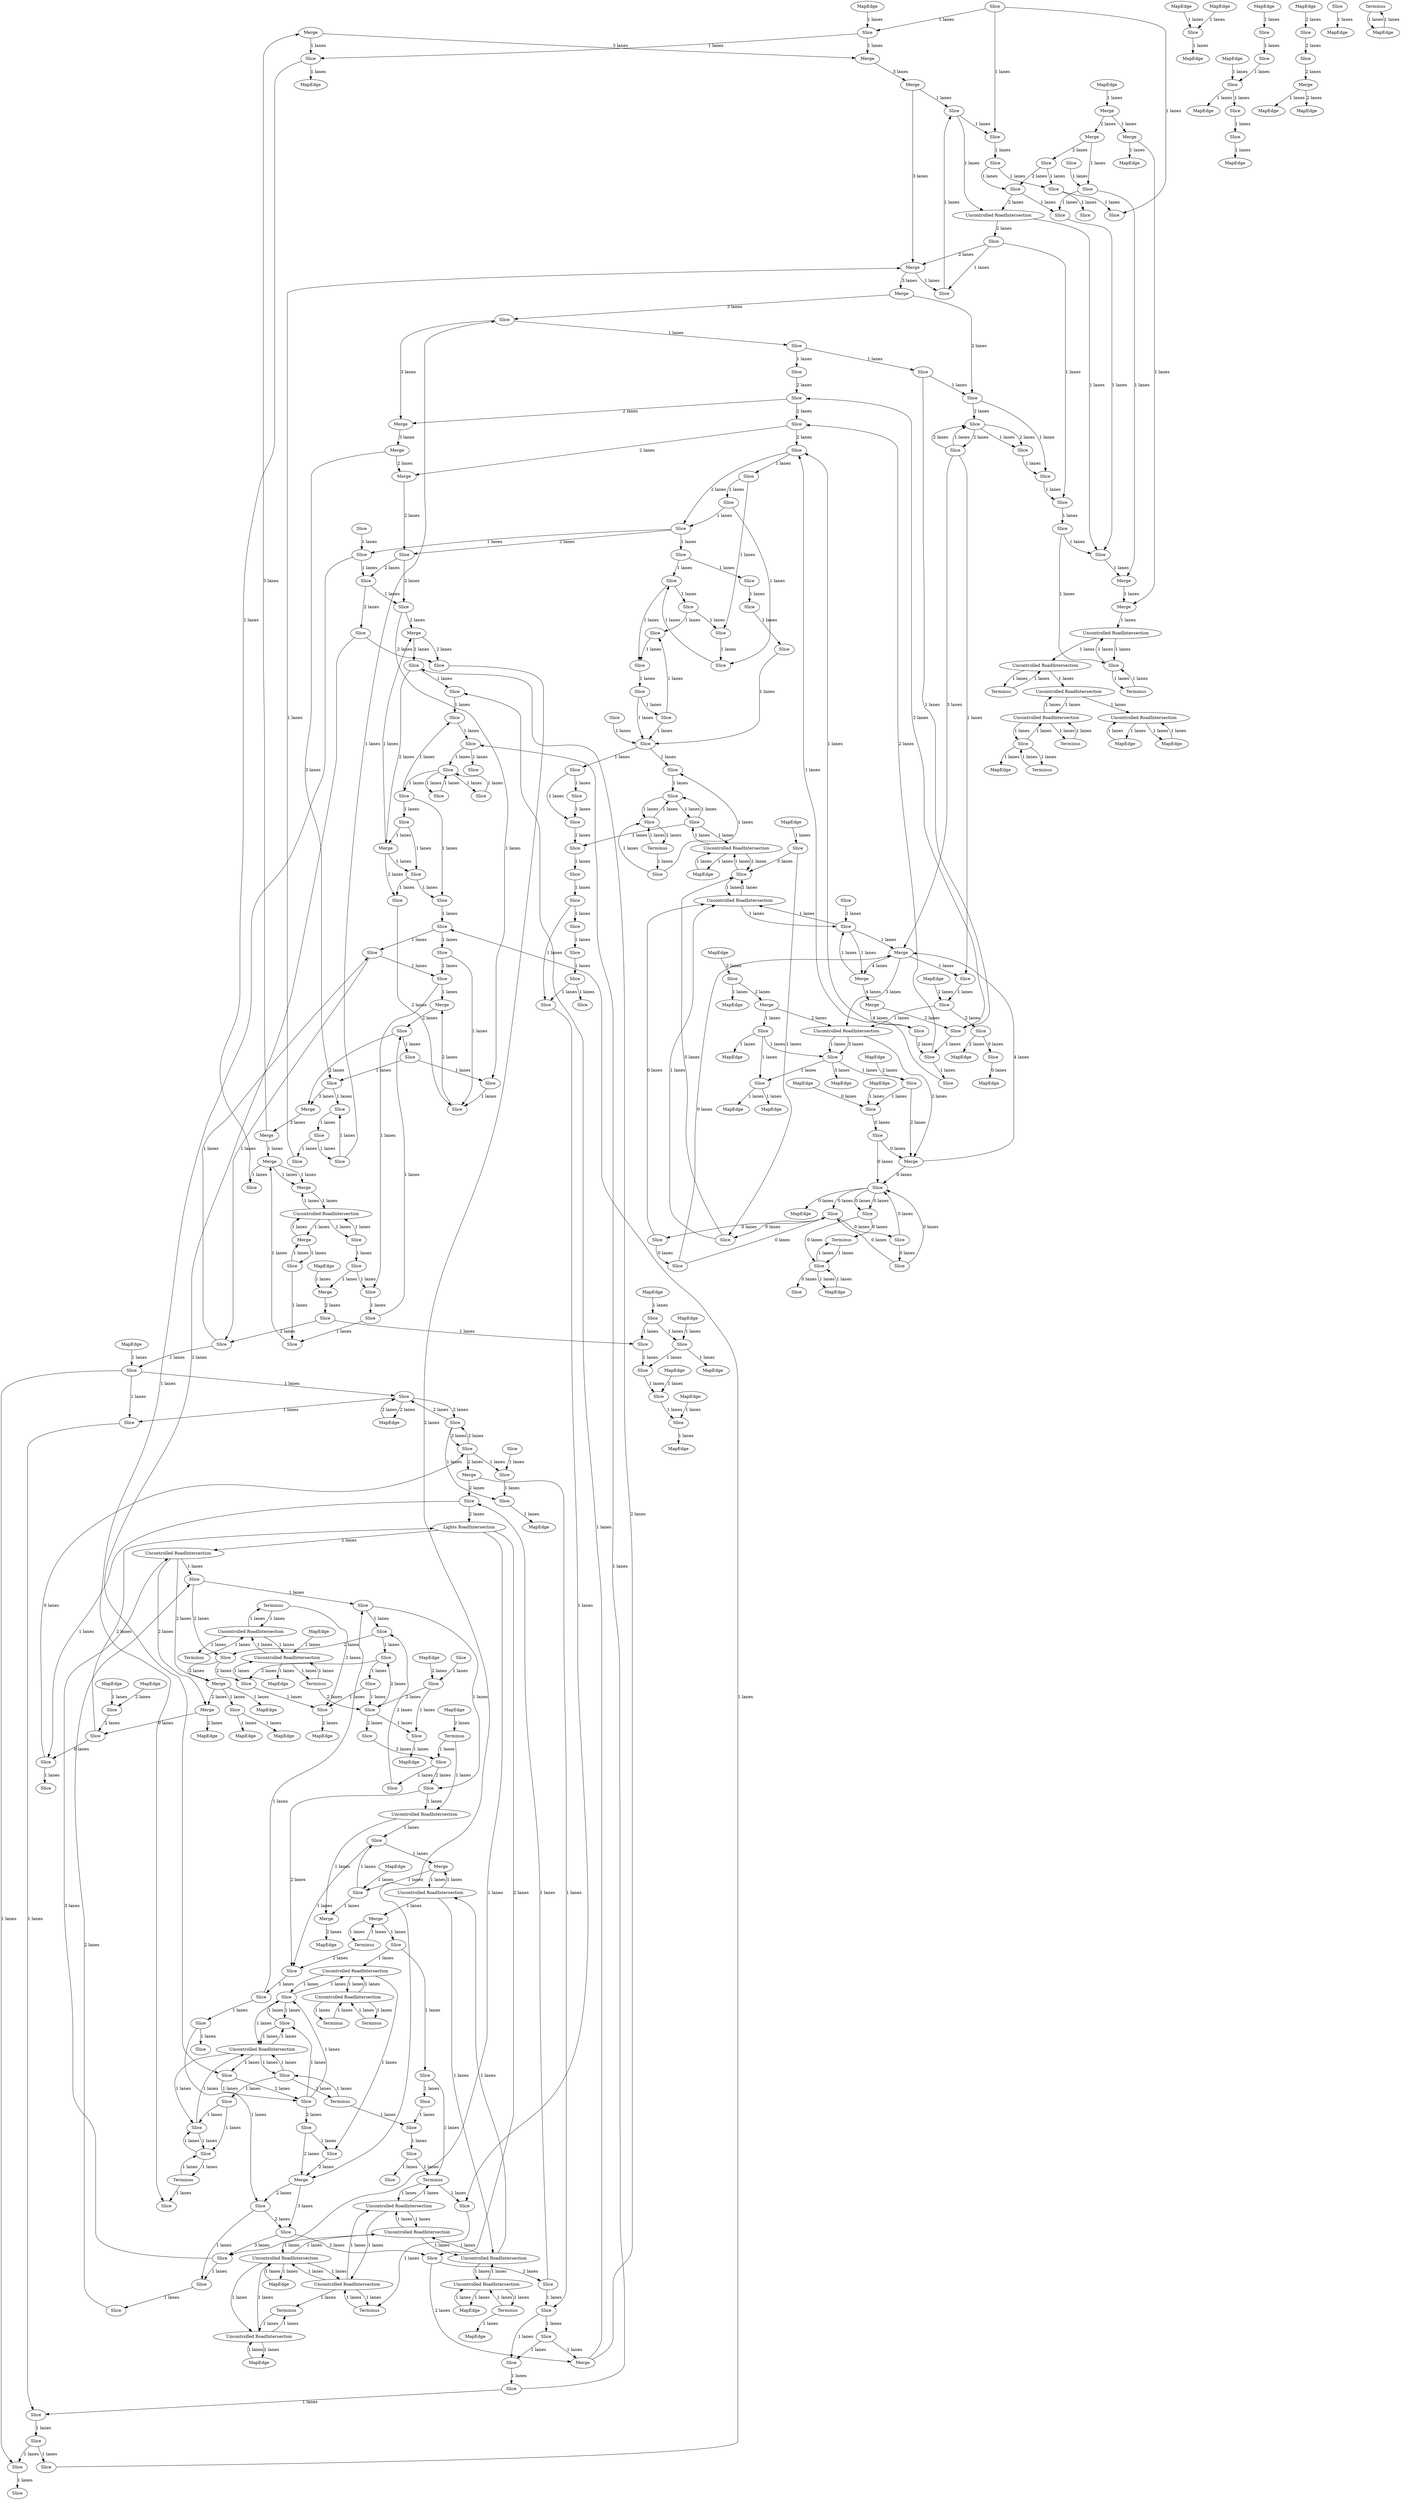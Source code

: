 digraph {
    0 [ label = "Merge" ]
    1 [ label = "MapEdge" ]
    2 [ label = "Merge" ]
    3 [ label = "Lights RoadIntersection" ]
    4 [ label = "Merge" ]
    5 [ label = "Merge" ]
    6 [ label = "Merge" ]
    7 [ label = "Slice" ]
    8 [ label = "MapEdge" ]
    9 [ label = "Uncontrolled RoadIntersection" ]
    10 [ label = "Slice" ]
    11 [ label = "Terminus" ]
    12 [ label = "Uncontrolled RoadIntersection" ]
    13 [ label = "Merge" ]
    14 [ label = "MapEdge" ]
    15 [ label = "MapEdge" ]
    16 [ label = "MapEdge" ]
    17 [ label = "Terminus" ]
    18 [ label = "MapEdge" ]
    19 [ label = "Slice" ]
    20 [ label = "Slice" ]
    21 [ label = "MapEdge" ]
    22 [ label = "Merge" ]
    23 [ label = "Uncontrolled RoadIntersection" ]
    24 [ label = "MapEdge" ]
    25 [ label = "Merge" ]
    26 [ label = "Slice" ]
    27 [ label = "MapEdge" ]
    28 [ label = "Slice" ]
    29 [ label = "Merge" ]
    30 [ label = "Terminus" ]
    31 [ label = "Merge" ]
    32 [ label = "Slice" ]
    33 [ label = "Uncontrolled RoadIntersection" ]
    34 [ label = "Terminus" ]
    35 [ label = "Merge" ]
    36 [ label = "Merge" ]
    37 [ label = "Uncontrolled RoadIntersection" ]
    38 [ label = "Terminus" ]
    39 [ label = "Uncontrolled RoadIntersection" ]
    40 [ label = "Terminus" ]
    41 [ label = "Merge" ]
    42 [ label = "Slice" ]
    43 [ label = "Slice" ]
    44 [ label = "Merge" ]
    45 [ label = "Terminus" ]
    46 [ label = "MapEdge" ]
    47 [ label = "Uncontrolled RoadIntersection" ]
    48 [ label = "Merge" ]
    49 [ label = "Slice" ]
    50 [ label = "Slice" ]
    51 [ label = "Merge" ]
    52 [ label = "Slice" ]
    53 [ label = "Slice" ]
    54 [ label = "Merge" ]
    55 [ label = "Slice" ]
    56 [ label = "Merge" ]
    57 [ label = "Merge" ]
    58 [ label = "Slice" ]
    59 [ label = "Slice" ]
    60 [ label = "MapEdge" ]
    61 [ label = "MapEdge" ]
    62 [ label = "MapEdge" ]
    63 [ label = "Slice" ]
    64 [ label = "Slice" ]
    65 [ label = "Slice" ]
    66 [ label = "Slice" ]
    67 [ label = "Merge" ]
    68 [ label = "Merge" ]
    69 [ label = "MapEdge" ]
    70 [ label = "Slice" ]
    71 [ label = "Slice" ]
    72 [ label = "Slice" ]
    73 [ label = "Slice" ]
    74 [ label = "Slice" ]
    75 [ label = "Uncontrolled RoadIntersection" ]
    76 [ label = "Uncontrolled RoadIntersection" ]
    77 [ label = "Uncontrolled RoadIntersection" ]
    78 [ label = "Slice" ]
    79 [ label = "MapEdge" ]
    80 [ label = "Slice" ]
    81 [ label = "Merge" ]
    82 [ label = "MapEdge" ]
    83 [ label = "Terminus" ]
    84 [ label = "MapEdge" ]
    85 [ label = "Uncontrolled RoadIntersection" ]
    86 [ label = "Terminus" ]
    87 [ label = "Uncontrolled RoadIntersection" ]
    88 [ label = "MapEdge" ]
    89 [ label = "Merge" ]
    90 [ label = "MapEdge" ]
    91 [ label = "MapEdge" ]
    92 [ label = "Slice" ]
    93 [ label = "Slice" ]
    94 [ label = "Slice" ]
    95 [ label = "Uncontrolled RoadIntersection" ]
    96 [ label = "Slice" ]
    97 [ label = "MapEdge" ]
    98 [ label = "Slice" ]
    99 [ label = "Slice" ]
    100 [ label = "MapEdge" ]
    101 [ label = "Slice" ]
    102 [ label = "Slice" ]
    103 [ label = "Slice" ]
    104 [ label = "Slice" ]
    105 [ label = "Slice" ]
    106 [ label = "Slice" ]
    107 [ label = "Merge" ]
    108 [ label = "Merge" ]
    109 [ label = "Slice" ]
    110 [ label = "Slice" ]
    111 [ label = "Slice" ]
    112 [ label = "Slice" ]
    113 [ label = "Slice" ]
    114 [ label = "Slice" ]
    115 [ label = "Slice" ]
    116 [ label = "Slice" ]
    117 [ label = "Slice" ]
    118 [ label = "Slice" ]
    119 [ label = "Slice" ]
    120 [ label = "MapEdge" ]
    121 [ label = "MapEdge" ]
    122 [ label = "Slice" ]
    123 [ label = "MapEdge" ]
    124 [ label = "Slice" ]
    125 [ label = "Slice" ]
    126 [ label = "Merge" ]
    127 [ label = "Merge" ]
    128 [ label = "Terminus" ]
    129 [ label = "Slice" ]
    130 [ label = "Slice" ]
    131 [ label = "MapEdge" ]
    132 [ label = "MapEdge" ]
    133 [ label = "Slice" ]
    134 [ label = "Slice" ]
    135 [ label = "Slice" ]
    136 [ label = "MapEdge" ]
    137 [ label = "MapEdge" ]
    138 [ label = "Slice" ]
    139 [ label = "Slice" ]
    140 [ label = "Slice" ]
    141 [ label = "Slice" ]
    142 [ label = "Uncontrolled RoadIntersection" ]
    143 [ label = "MapEdge" ]
    144 [ label = "Terminus" ]
    145 [ label = "MapEdge" ]
    146 [ label = "Slice" ]
    147 [ label = "Slice" ]
    148 [ label = "Slice" ]
    149 [ label = "MapEdge" ]
    150 [ label = "MapEdge" ]
    151 [ label = "Slice" ]
    152 [ label = "Slice" ]
    153 [ label = "Slice" ]
    154 [ label = "MapEdge" ]
    155 [ label = "Slice" ]
    156 [ label = "Terminus" ]
    157 [ label = "MapEdge" ]
    158 [ label = "Uncontrolled RoadIntersection" ]
    159 [ label = "Uncontrolled RoadIntersection" ]
    160 [ label = "Slice" ]
    161 [ label = "Slice" ]
    162 [ label = "Slice" ]
    163 [ label = "Slice" ]
    164 [ label = "Slice" ]
    165 [ label = "Slice" ]
    166 [ label = "Slice" ]
    167 [ label = "Slice" ]
    168 [ label = "Slice" ]
    169 [ label = "Slice" ]
    170 [ label = "Slice" ]
    171 [ label = "Slice" ]
    172 [ label = "Slice" ]
    173 [ label = "MapEdge" ]
    174 [ label = "Slice" ]
    175 [ label = "Merge" ]
    176 [ label = "Slice" ]
    177 [ label = "Slice" ]
    178 [ label = "Uncontrolled RoadIntersection" ]
    179 [ label = "Slice" ]
    180 [ label = "MapEdge" ]
    181 [ label = "MapEdge" ]
    182 [ label = "Slice" ]
    183 [ label = "Merge" ]
    184 [ label = "Merge" ]
    185 [ label = "Slice" ]
    186 [ label = "Slice" ]
    187 [ label = "Slice" ]
    188 [ label = "Slice" ]
    189 [ label = "Slice" ]
    190 [ label = "Slice" ]
    191 [ label = "Slice" ]
    192 [ label = "Slice" ]
    193 [ label = "Slice" ]
    194 [ label = "Merge" ]
    195 [ label = "Slice" ]
    196 [ label = "Uncontrolled RoadIntersection" ]
    197 [ label = "Slice" ]
    198 [ label = "Slice" ]
    199 [ label = "Slice" ]
    200 [ label = "Slice" ]
    201 [ label = "Slice" ]
    202 [ label = "Slice" ]
    203 [ label = "Slice" ]
    204 [ label = "Slice" ]
    205 [ label = "Slice" ]
    206 [ label = "Slice" ]
    207 [ label = "Slice" ]
    208 [ label = "Slice" ]
    209 [ label = "Slice" ]
    210 [ label = "MapEdge" ]
    211 [ label = "Slice" ]
    212 [ label = "MapEdge" ]
    213 [ label = "MapEdge" ]
    214 [ label = "Slice" ]
    215 [ label = "Slice" ]
    216 [ label = "Slice" ]
    217 [ label = "Slice" ]
    218 [ label = "Slice" ]
    219 [ label = "Slice" ]
    220 [ label = "Slice" ]
    221 [ label = "Slice" ]
    222 [ label = "Slice" ]
    223 [ label = "Slice" ]
    224 [ label = "Slice" ]
    225 [ label = "Slice" ]
    226 [ label = "Slice" ]
    227 [ label = "Terminus" ]
    228 [ label = "Slice" ]
    229 [ label = "Slice" ]
    230 [ label = "Slice" ]
    231 [ label = "Slice" ]
    232 [ label = "Merge" ]
    233 [ label = "Merge" ]
    234 [ label = "Slice" ]
    235 [ label = "Slice" ]
    236 [ label = "Terminus" ]
    237 [ label = "MapEdge" ]
    238 [ label = "Uncontrolled RoadIntersection" ]
    239 [ label = "Uncontrolled RoadIntersection" ]
    240 [ label = "MapEdge" ]
    241 [ label = "Slice" ]
    242 [ label = "Slice" ]
    243 [ label = "Slice" ]
    244 [ label = "Slice" ]
    245 [ label = "Slice" ]
    246 [ label = "Slice" ]
    247 [ label = "Terminus" ]
    248 [ label = "Slice" ]
    249 [ label = "Slice" ]
    250 [ label = "Uncontrolled RoadIntersection" ]
    251 [ label = "Slice" ]
    252 [ label = "Slice" ]
    253 [ label = "MapEdge" ]
    254 [ label = "MapEdge" ]
    255 [ label = "Slice" ]
    256 [ label = "Merge" ]
    257 [ label = "Slice" ]
    258 [ label = "Slice" ]
    259 [ label = "Slice" ]
    260 [ label = "MapEdge" ]
    261 [ label = "Slice" ]
    262 [ label = "MapEdge" ]
    263 [ label = "Slice" ]
    264 [ label = "Slice" ]
    265 [ label = "Slice" ]
    266 [ label = "Slice" ]
    267 [ label = "Slice" ]
    268 [ label = "Slice" ]
    269 [ label = "Slice" ]
    270 [ label = "Slice" ]
    271 [ label = "Slice" ]
    272 [ label = "Slice" ]
    273 [ label = "Slice" ]
    274 [ label = "Slice" ]
    275 [ label = "Slice" ]
    276 [ label = "Slice" ]
    277 [ label = "Slice" ]
    278 [ label = "Slice" ]
    279 [ label = "Slice" ]
    280 [ label = "Slice" ]
    281 [ label = "Slice" ]
    282 [ label = "Slice" ]
    283 [ label = "Slice" ]
    284 [ label = "Slice" ]
    285 [ label = "Slice" ]
    286 [ label = "Slice" ]
    287 [ label = "Slice" ]
    288 [ label = "Slice" ]
    289 [ label = "Slice" ]
    290 [ label = "Terminus" ]
    291 [ label = "Slice" ]
    292 [ label = "Slice" ]
    293 [ label = "Slice" ]
    294 [ label = "Slice" ]
    295 [ label = "MapEdge" ]
    296 [ label = "MapEdge" ]
    297 [ label = "Slice" ]
    298 [ label = "Slice" ]
    299 [ label = "Slice" ]
    300 [ label = "Slice" ]
    301 [ label = "Slice" ]
    302 [ label = "Slice" ]
    303 [ label = "Slice" ]
    304 [ label = "Slice" ]
    305 [ label = "Uncontrolled RoadIntersection" ]
    306 [ label = "Terminus" ]
    307 [ label = "Merge" ]
    308 [ label = "Slice" ]
    309 [ label = "MapEdge" ]
    310 [ label = "Slice" ]
    311 [ label = "Slice" ]
    312 [ label = "Merge" ]
    313 [ label = "Slice" ]
    314 [ label = "Slice" ]
    315 [ label = "Slice" ]
    316 [ label = "Slice" ]
    317 [ label = "MapEdge" ]
    318 [ label = "Slice" ]
    319 [ label = "MapEdge" ]
    320 [ label = "MapEdge" ]
    321 [ label = "MapEdge" ]
    322 [ label = "Slice" ]
    323 [ label = "MapEdge" ]
    324 [ label = "Slice" ]
    325 [ label = "MapEdge" ]
    326 [ label = "Slice" ]
    327 [ label = "Slice" ]
    328 [ label = "Slice" ]
    329 [ label = "MapEdge" ]
    330 [ label = "MapEdge" ]
    331 [ label = "Slice" ]
    332 [ label = "Slice" ]
    333 [ label = "Slice" ]
    334 [ label = "Slice" ]
    335 [ label = "Slice" ]
    336 [ label = "Slice" ]
    337 [ label = "Slice" ]
    338 [ label = "Slice" ]
    339 [ label = "Slice" ]
    340 [ label = "Slice" ]
    341 [ label = "Slice" ]
    342 [ label = "Slice" ]
    343 [ label = "Slice" ]
    344 [ label = "MapEdge" ]
    345 [ label = "Slice" ]
    346 [ label = "Slice" ]
    347 [ label = "Slice" ]
    348 [ label = "Uncontrolled RoadIntersection" ]
    349 [ label = "Slice" ]
    350 [ label = "Slice" ]
    351 [ label = "Slice" ]
    352 [ label = "Slice" ]
    353 [ label = "MapEdge" ]
    354 [ label = "Uncontrolled RoadIntersection" ]
    355 [ label = "Terminus" ]
    356 [ label = "Slice" ]
    357 [ label = "Slice" ]
    358 [ label = "Terminus" ]
    359 [ label = "Uncontrolled RoadIntersection" ]
    360 [ label = "Terminus" ]
    361 [ label = "MapEdge" ]
    362 [ label = "Slice" ]
    363 [ label = "MapEdge" ]
    364 [ label = "MapEdge" ]
    365 [ label = "Slice" ]
    366 [ label = "Slice" ]
    0 -> 65 [ label = "1 lanes" ]
    65 -> 1 [ label = "1 lanes" ]
    2 -> 278 [ label = "2 lanes" ]
    3 -> 242 [ label = "2 lanes" ]
    242 -> 4 [ label = "2 lanes" ]
    5 -> 6 [ label = "2 lanes" ]
    7 -> 337 [ label = "1 lanes" ]
    337 -> 8 [ label = "1 lanes" ]
    9 -> 29 [ label = "1 lanes" ]
    29 -> 10 [ label = "1 lanes" ]
    11 -> 12 [ label = "1 lanes" ]
    13 -> 35 [ label = "1 lanes" ]
    35 -> 14 [ label = "1 lanes" ]
    15 -> 345 [ label = "1 lanes" ]
    345 -> 16 [ label = "1 lanes" ]
    17 -> 134 [ label = "1 lanes" ]
    134 -> 17 [ label = "1 lanes" ]
    134 -> 18 [ label = "1 lanes" ]
    18 -> 134 [ label = "1 lanes" ]
    19 -> 20 [ label = "1 lanes" ]
    20 -> 133 [ label = "1 lanes" ]
    133 -> 21 [ label = "1 lanes" ]
    22 -> 104 [ label = "1 lanes" ]
    104 -> 214 [ label = "1 lanes" ]
    214 -> 4 [ label = "1 lanes" ]
    23 -> 24 [ label = "1 lanes" ]
    24 -> 23 [ label = "1 lanes" ]
    25 -> 59 [ label = "1 lanes" ]
    59 -> 26 [ label = "1 lanes" ]
    25 -> 286 [ label = "2 lanes" ]
    286 -> 307 [ label = "2 lanes" ]
    27 -> 28 [ label = "1 lanes" ]
    29 -> 30 [ label = "1 lanes" ]
    30 -> 29 [ label = "1 lanes" ]
    4 -> 26 [ label = "1 lanes" ]
    31 -> 230 [ label = "1 lanes" ]
    230 -> 294 [ label = "1 lanes" ]
    294 -> 105 [ label = "1 lanes" ]
    105 -> 32 [ label = "1 lanes" ]
    33 -> 34 [ label = "1 lanes" ]
    34 -> 33 [ label = "1 lanes" ]
    35 -> 36 [ label = "1 lanes" ]
    37 -> 39 [ label = "1 lanes" ]
    39 -> 37 [ label = "1 lanes" ]
    39 -> 38 [ label = "1 lanes" ]
    38 -> 39 [ label = "1 lanes" ]
    39 -> 352 [ label = "1 lanes" ]
    352 -> 39 [ label = "1 lanes" ]
    352 -> 40 [ label = "1 lanes" ]
    40 -> 352 [ label = "1 lanes" ]
    41 -> 362 [ label = "2 lanes" ]
    362 -> 42 [ label = "2 lanes" ]
    43 -> 366 [ label = "1 lanes" ]
    366 -> 215 [ label = "1 lanes" ]
    44 -> 299 [ label = "1 lanes" ]
    299 -> 178 [ label = "1 lanes" ]
    178 -> 117 [ label = "1 lanes" ]
    117 -> 108 [ label = "1 lanes" ]
    108 -> 36 [ label = "1 lanes" ]
    36 -> 305 [ label = "1 lanes" ]
    305 -> 354 [ label = "1 lanes" ]
    354 -> 37 [ label = "1 lanes" ]
    37 -> 23 [ label = "1 lanes" ]
    45 -> 85 [ label = "1 lanes" ]
    85 -> 45 [ label = "1 lanes" ]
    85 -> 33 [ label = "1 lanes" ]
    33 -> 85 [ label = "1 lanes" ]
    33 -> 46 [ label = "1 lanes" ]
    46 -> 33 [ label = "1 lanes" ]
    47 -> 48 [ label = "2 lanes" ]
    49 -> 50 [ label = "0 lanes" ]
    51 -> 52 [ label = "0 lanes" ]
    53 -> 54 [ label = "2 lanes" ]
    55 -> 223 [ label = "2 lanes" ]
    223 -> 57 [ label = "2 lanes" ]
    57 -> 115 [ label = "2 lanes" ]
    115 -> 56 [ label = "2 lanes" ]
    259 -> 57 [ label = "1 lanes" ]
    26 -> 94 [ label = "1 lanes" ]
    94 -> 217 [ label = "1 lanes" ]
    217 -> 58 [ label = "1 lanes" ]
    4 -> 59 [ label = "2 lanes" ]
    59 -> 31 [ label = "2 lanes" ]
    54 -> 60 [ label = "1 lanes" ]
    61 -> 11 [ label = "2 lanes" ]
    62 -> 63 [ label = "1 lanes" ]
    64 -> 255 [ label = "1 lanes" ]
    255 -> 65 [ label = "1 lanes" ]
    65 -> 66 [ label = "1 lanes" ]
    67 -> 68 [ label = "4 lanes" ]
    69 -> 28 [ label = "2 lanes" ]
    28 -> 70 [ label = "2 lanes" ]
    71 -> 251 [ label = "1 lanes" ]
    251 -> 151 [ label = "1 lanes" ]
    151 -> 72 [ label = "1 lanes" ]
    73 -> 74 [ label = "0 lanes" ]
    75 -> 142 [ label = "1 lanes" ]
    142 -> 75 [ label = "1 lanes" ]
    142 -> 76 [ label = "1 lanes" ]
    76 -> 142 [ label = "1 lanes" ]
    77 -> 78 [ label = "1 lanes" ]
    78 -> 77 [ label = "1 lanes" ]
    79 -> 19 [ label = "1 lanes" ]
    80 -> 310 [ label = "1 lanes" ]
    310 -> 81 [ label = "1 lanes" ]
    82 -> 76 [ label = "1 lanes" ]
    76 -> 82 [ label = "1 lanes" ]
    76 -> 83 [ label = "1 lanes" ]
    83 -> 76 [ label = "1 lanes" ]
    63 -> 74 [ label = "0 lanes" ]
    52 -> 190 [ label = "0 lanes" ]
    190 -> 73 [ label = "0 lanes" ]
    74 -> 77 [ label = "1 lanes" ]
    77 -> 74 [ label = "1 lanes" ]
    77 -> 84 [ label = "1 lanes" ]
    84 -> 77 [ label = "1 lanes" ]
    85 -> 86 [ label = "1 lanes" ]
    86 -> 85 [ label = "1 lanes" ]
    74 -> 87 [ label = "1 lanes" ]
    87 -> 74 [ label = "1 lanes" ]
    51 -> 81 [ label = "4 lanes" ]
    81 -> 67 [ label = "4 lanes" ]
    50 -> 88 [ label = "0 lanes" ]
    89 -> 71 [ label = "1 lanes" ]
    71 -> 252 [ label = "1 lanes" ]
    252 -> 90 [ label = "1 lanes" ]
    91 -> 72 [ label = "0 lanes" ]
    72 -> 152 [ label = "0 lanes" ]
    152 -> 52 [ label = "0 lanes" ]
    92 -> 209 [ label = "1 lanes" ]
    93 -> 94 [ label = "1 lanes" ]
    307 -> 241 [ label = "3 lanes" ]
    241 -> 243 [ label = "3 lanes" ]
    243 -> 47 [ label = "3 lanes" ]
    95 -> 195 [ label = "1 lanes" ]
    195 -> 95 [ label = "1 lanes" ]
    195 -> 245 [ label = "1 lanes" ]
    245 -> 195 [ label = "1 lanes" ]
    245 -> 196 [ label = "1 lanes" ]
    196 -> 245 [ label = "1 lanes" ]
    96 -> 97 [ label = "1 lanes" ]
    98 -> 99 [ label = "1 lanes" ]
    100 -> 318 [ label = "2 lanes" ]
    318 -> 89 [ label = "2 lanes" ]
    89 -> 250 [ label = "2 lanes" ]
    250 -> 51 [ label = "2 lanes" ]
    346 -> 101 [ label = "1 lanes" ]
    102 -> 176 [ label = "1 lanes" ]
    176 -> 185 [ label = "1 lanes" ]
    185 -> 103 [ label = "1 lanes" ]
    102 -> 104 [ label = "1 lanes" ]
    101 -> 105 [ label = "1 lanes" ]
    105 -> 220 [ label = "1 lanes" ]
    220 -> 259 [ label = "1 lanes" ]
    259 -> 106 [ label = "1 lanes" ]
    107 -> 111 [ label = "1 lanes" ]
    111 -> 108 [ label = "1 lanes" ]
    109 -> 118 [ label = "1 lanes" ]
    118 -> 92 [ label = "1 lanes" ]
    92 -> 109 [ label = "1 lanes" ]
    110 -> 111 [ label = "1 lanes" ]
    111 -> 112 [ label = "1 lanes" ]
    179 -> 113 [ label = "1 lanes" ]
    114 -> 115 [ label = "1 lanes" ]
    115 -> 225 [ label = "1 lanes" ]
    225 -> 311 [ label = "1 lanes" ]
    311 -> 109 [ label = "1 lanes" ]
    116 -> 177 [ label = "1 lanes" ]
    177 -> 112 [ label = "1 lanes" ]
    112 -> 117 [ label = "1 lanes" ]
    118 -> 119 [ label = "1 lanes" ]
    120 -> 41 [ label = "1 lanes" ]
    122 -> 53 [ label = "2 lanes" ]
    54 -> 123 [ label = "2 lanes" ]
    124 -> 58 [ label = "1 lanes" ]
    58 -> 124 [ label = "1 lanes" ]
    125 -> 58 [ label = "1 lanes" ]
    58 -> 125 [ label = "1 lanes" ]
    126 -> 138 [ label = "1 lanes" ]
    138 -> 127 [ label = "1 lanes" ]
    126 -> 9 [ label = "1 lanes" ]
    9 -> 126 [ label = "1 lanes" ]
    9 -> 238 [ label = "1 lanes" ]
    238 -> 9 [ label = "1 lanes" ]
    238 -> 75 [ label = "1 lanes" ]
    75 -> 238 [ label = "1 lanes" ]
    75 -> 158 [ label = "1 lanes" ]
    158 -> 75 [ label = "1 lanes" ]
    158 -> 128 [ label = "1 lanes" ]
    128 -> 158 [ label = "1 lanes" ]
    129 -> 130 [ label = "1 lanes" ]
    130 -> 131 [ label = "1 lanes" ]
    132 -> 133 [ label = "1 lanes" ]
    133 -> 129 [ label = "1 lanes" ]
    134 -> 135 [ label = "0 lanes" ]
    136 -> 33 [ label = "1 lanes" ]
    137 -> 138 [ label = "1 lanes" ]
    138 -> 357 [ label = "1 lanes" ]
    357 -> 335 [ label = "1 lanes" ]
    335 -> 313 [ label = "1 lanes" ]
    313 -> 257 [ label = "1 lanes" ]
    257 -> 139 [ label = "1 lanes" ]
    140 -> 141 [ label = "1 lanes" ]
    30 -> 335 [ label = "2 lanes" ]
    45 -> 141 [ label = "2 lanes" ]
    49 -> 121 [ label = "2 lanes" ]
    73 -> 87 [ label = "1 lanes" ]
    142 -> 143 [ label = "1 lanes" ]
    143 -> 142 [ label = "1 lanes" ]
    142 -> 159 [ label = "1 lanes" ]
    159 -> 142 [ label = "1 lanes" ]
    159 -> 144 [ label = "1 lanes" ]
    144 -> 159 [ label = "1 lanes" ]
    215 -> 346 [ label = "1 lanes" ]
    145 -> 23 [ label = "1 lanes" ]
    23 -> 145 [ label = "1 lanes" ]
    64 -> 146 [ label = "1 lanes" ]
    147 -> 148 [ label = "1 lanes" ]
    52 -> 149 [ label = "0 lanes" ]
    150 -> 151 [ label = "2 lanes" ]
    151 -> 51 [ label = "2 lanes" ]
    152 -> 51 [ label = "0 lanes" ]
    153 -> 289 [ label = "2 lanes" ]
    289 -> 6 [ label = "2 lanes" ]
    278 -> 356 [ label = "2 lanes" ]
    356 -> 248 [ label = "2 lanes" ]
    248 -> 81 [ label = "3 lanes" ]
    81 -> 250 [ label = "3 lanes" ]
    250 -> 251 [ label = "3 lanes" ]
    251 -> 154 [ label = "3 lanes" ]
    156 -> 157 [ label = "1 lanes" ]
    157 -> 156 [ label = "1 lanes" ]
    159 -> 158 [ label = "1 lanes" ]
    158 -> 159 [ label = "1 lanes" ]
    159 -> 83 [ label = "1 lanes" ]
    160 -> 161 [ label = "1 lanes" ]
    162 -> 343 [ label = "1 lanes" ]
    343 -> 163 [ label = "1 lanes" ]
    269 -> 350 [ label = "1 lanes" ]
    350 -> 164 [ label = "1 lanes" ]
    165 -> 269 [ label = "1 lanes" ]
    166 -> 165 [ label = "1 lanes" ]
    167 -> 166 [ label = "1 lanes" ]
    168 -> 144 [ label = "1 lanes" ]
    169 -> 170 [ label = "1 lanes" ]
    171 -> 169 [ label = "1 lanes" ]
    172 -> 161 [ label = "1 lanes" ]
    161 -> 168 [ label = "1 lanes" ]
    128 -> 168 [ label = "1 lanes" ]
    10 -> 171 [ label = "1 lanes" ]
    171 -> 128 [ label = "1 lanes" ]
    173 -> 13 [ label = "1 lanes" ]
    63 -> 73 [ label = "1 lanes" ]
    174 -> 22 [ label = "2 lanes" ]
    47 -> 175 [ label = "2 lanes" ]
    22 -> 176 [ label = "2 lanes" ]
    176 -> 3 [ label = "2 lanes" ]
    13 -> 107 [ label = "2 lanes" ]
    107 -> 147 [ label = "2 lanes" ]
    147 -> 177 [ label = "2 lanes" ]
    177 -> 178 [ label = "2 lanes" ]
    178 -> 179 [ label = "2 lanes" ]
    179 -> 312 [ label = "2 lanes" ]
    127 -> 180 [ label = "2 lanes" ]
    47 -> 206 [ label = "1 lanes" ]
    206 -> 314 [ label = "1 lanes" ]
    314 -> 334 [ label = "1 lanes" ]
    334 -> 12 [ label = "1 lanes" ]
    181 -> 249 [ label = "2 lanes" ]
    249 -> 49 [ label = "2 lanes" ]
    182 -> 351 [ label = "1 lanes" ]
    351 -> 41 [ label = "1 lanes" ]
    183 -> 184 [ label = "1 lanes" ]
    70 -> 185 [ label = "0 lanes" ]
    185 -> 174 [ label = "0 lanes" ]
    70 -> 3 [ label = "2 lanes" ]
    186 -> 190 [ label = "0 lanes" ]
    190 -> 189 [ label = "0 lanes" ]
    189 -> 87 [ label = "0 lanes" ]
    186 -> 52 [ label = "0 lanes" ]
    52 -> 191 [ label = "0 lanes" ]
    191 -> 17 [ label = "0 lanes" ]
    187 -> 186 [ label = "0 lanes" ]
    188 -> 81 [ label = "0 lanes" ]
    189 -> 188 [ label = "0 lanes" ]
    188 -> 190 [ label = "0 lanes" ]
    190 -> 187 [ label = "0 lanes" ]
    187 -> 52 [ label = "0 lanes" ]
    52 -> 191 [ label = "0 lanes" ]
    191 -> 134 [ label = "0 lanes" ]
    81 -> 192 [ label = "1 lanes" ]
    6 -> 155 [ label = "2 lanes" ]
    155 -> 222 [ label = "2 lanes" ]
    222 -> 25 [ label = "2 lanes" ]
    193 -> 282 [ label = "1 lanes" ]
    193 -> 153 [ label = "2 lanes" ]
    68 -> 280 [ label = "2 lanes" ]
    280 -> 288 [ label = "2 lanes" ]
    288 -> 194 [ label = "2 lanes" ]
    68 -> 193 [ label = "4 lanes" ]
    195 -> 196 [ label = "1 lanes" ]
    196 -> 201 [ label = "1 lanes" ]
    201 -> 202 [ label = "1 lanes" ]
    202 -> 195 [ label = "1 lanes" ]
    197 -> 297 [ label = "1 lanes" ]
    297 -> 198 [ label = "1 lanes" ]
    11 -> 333 [ label = "1 lanes" ]
    333 -> 199 [ label = "1 lanes" ]
    199 -> 315 [ label = "2 lanes" ]
    315 -> 207 [ label = "2 lanes" ]
    207 -> 175 [ label = "2 lanes" ]
    200 -> 201 [ label = "2 lanes" ]
    201 -> 202 [ label = "2 lanes" ]
    202 -> 203 [ label = "2 lanes" ]
    203 -> 307 [ label = "2 lanes" ]
    307 -> 139 [ label = "2 lanes" ]
    203 -> 204 [ label = "1 lanes" ]
    205 -> 206 [ label = "2 lanes" ]
    206 -> 207 [ label = "2 lanes" ]
    207 -> 208 [ label = "2 lanes" ]
    208 -> 141 [ label = "1 lanes" ]
    139 -> 244 [ label = "1 lanes" ]
    244 -> 205 [ label = "1 lanes" ]
    43 -> 7 [ label = "2 lanes" ]
    7 -> 43 [ label = "2 lanes" ]
    7 -> 174 [ label = "2 lanes" ]
    174 -> 7 [ label = "2 lanes" ]
    2 -> 209 [ label = "3 lanes" ]
    209 -> 194 [ label = "3 lanes" ]
    175 -> 211 [ label = "1 lanes" ]
    211 -> 210 [ label = "1 lanes" ]
    211 -> 212 [ label = "1 lanes" ]
    141 -> 213 [ label = "2 lanes" ]
    214 -> 219 [ label = "1 lanes" ]
    219 -> 216 [ label = "1 lanes" ]
    216 -> 215 [ label = "1 lanes" ]
    216 -> 217 [ label = "1 lanes" ]
    217 -> 218 [ label = "1 lanes" ]
    104 -> 219 [ label = "1 lanes" ]
    220 -> 223 [ label = "1 lanes" ]
    106 -> 114 [ label = "1 lanes" ]
    114 -> 235 [ label = "1 lanes" ]
    235 -> 184 [ label = "1 lanes" ]
    184 -> 66 [ label = "1 lanes" ]
    221 -> 283 [ label = "1 lanes" ]
    283 -> 285 [ label = "1 lanes" ]
    285 -> 222 [ label = "1 lanes" ]
    222 -> 226 [ label = "1 lanes" ]
    226 -> 223 [ label = "1 lanes" ]
    224 -> 264 [ label = "1 lanes" ]
    264 -> 167 [ label = "1 lanes" ]
    225 -> 226 [ label = "1 lanes" ]
    31 -> 25 [ label = "1 lanes" ]
    227 -> 228 [ label = "1 lanes" ]
    229 -> 230 [ label = "1 lanes" ]
    230 -> 55 [ label = "1 lanes" ]
    365 -> 347 [ label = "1 lanes" ]
    347 -> 231 [ label = "1 lanes" ]
    184 -> 232 [ label = "1 lanes" ]
    184 -> 232 [ label = "1 lanes" ]
    233 -> 234 [ label = "1 lanes" ]
    234 -> 233 [ label = "1 lanes" ]
    234 -> 235 [ label = "1 lanes" ]
    236 -> 239 [ label = "1 lanes" ]
    239 -> 236 [ label = "1 lanes" ]
    239 -> 237 [ label = "1 lanes" ]
    237 -> 239 [ label = "1 lanes" ]
    238 -> 239 [ label = "1 lanes" ]
    239 -> 238 [ label = "1 lanes" ]
    236 -> 240 [ label = "1 lanes" ]
    139 -> 241 [ label = "2 lanes" ]
    241 -> 242 [ label = "2 lanes" ]
    242 -> 102 [ label = "2 lanes" ]
    182 -> 348 [ label = "1 lanes" ]
    348 -> 182 [ label = "1 lanes" ]
    348 -> 232 [ label = "1 lanes" ]
    232 -> 348 [ label = "1 lanes" ]
    3 -> 243 [ label = "1 lanes" ]
    243 -> 244 [ label = "1 lanes" ]
    202 -> 245 [ label = "1 lanes" ]
    247 -> 170 [ label = "1 lanes" ]
    170 -> 263 [ label = "1 lanes" ]
    263 -> 246 [ label = "1 lanes" ]
    196 -> 339 [ label = "1 lanes" ]
    339 -> 196 [ label = "1 lanes" ]
    339 -> 247 [ label = "1 lanes" ]
    247 -> 339 [ label = "1 lanes" ]
    248 -> 192 [ label = "1 lanes" ]
    192 -> 249 [ label = "1 lanes" ]
    249 -> 250 [ label = "1 lanes" ]
    250 -> 251 [ label = "1 lanes" ]
    251 -> 252 [ label = "1 lanes" ]
    252 -> 253 [ label = "1 lanes" ]
    254 -> 255 [ label = "1 lanes" ]
    255 -> 256 [ label = "1 lanes" ]
    257 -> 258 [ label = "1 lanes" ]
    42 -> 365 [ label = "1 lanes" ]
    365 -> 43 [ label = "1 lanes" ]
    32 -> 259 [ label = "1 lanes" ]
    42 -> 32 [ label = "1 lanes" ]
    32 -> 42 [ label = "1 lanes" ]
    260 -> 261 [ label = "1 lanes" ]
    175 -> 262 [ label = "1 lanes" ]
    175 -> 48 [ label = "2 lanes" ]
    196 -> 340 [ label = "1 lanes" ]
    340 -> 196 [ label = "1 lanes" ]
    340 -> 342 [ label = "1 lanes" ]
    342 -> 340 [ label = "1 lanes" ]
    342 -> 227 [ label = "1 lanes" ]
    227 -> 342 [ label = "1 lanes" ]
    263 -> 128 [ label = "1 lanes" ]
    264 -> 275 [ label = "1 lanes" ]
    275 -> 273 [ label = "1 lanes" ]
    273 -> 272 [ label = "1 lanes" ]
    272 -> 276 [ label = "1 lanes" ]
    276 -> 268 [ label = "1 lanes" ]
    268 -> 271 [ label = "1 lanes" ]
    271 -> 269 [ label = "1 lanes" ]
    265 -> 269 [ label = "1 lanes" ]
    266 -> 267 [ label = "1 lanes" ]
    268 -> 269 [ label = "1 lanes" ]
    269 -> 270 [ label = "1 lanes" ]
    271 -> 272 [ label = "1 lanes" ]
    273 -> 274 [ label = "1 lanes" ]
    275 -> 276 [ label = "1 lanes" ]
    277 -> 274 [ label = "1 lanes" ]
    274 -> 267 [ label = "1 lanes" ]
    267 -> 275 [ label = "1 lanes" ]
    298 -> 278 [ label = "1 lanes" ]
    278 -> 279 [ label = "1 lanes" ]
    298 -> 280 [ label = "1 lanes" ]
    280 -> 153 [ label = "1 lanes" ]
    153 -> 281 [ label = "1 lanes" ]
    281 -> 282 [ label = "1 lanes" ]
    282 -> 277 [ label = "1 lanes" ]
    277 -> 266 [ label = "1 lanes" ]
    266 -> 224 [ label = "1 lanes" ]
    224 -> 283 [ label = "1 lanes" ]
    283 -> 228 [ label = "1 lanes" ]
    284 -> 298 [ label = "1 lanes" ]
    289 -> 282 [ label = "2 lanes" ]
    282 -> 224 [ label = "2 lanes" ]
    224 -> 155 [ label = "2 lanes" ]
    155 -> 285 [ label = "2 lanes" ]
    285 -> 200 [ label = "2 lanes" ]
    200 -> 286 [ label = "2 lanes" ]
    287 -> 288 [ label = "2 lanes" ]
    288 -> 289 [ label = "2 lanes" ]
    209 -> 284 [ label = "1 lanes" ]
    284 -> 287 [ label = "1 lanes" ]
    290 -> 293 [ label = "1 lanes" ]
    293 -> 290 [ label = "1 lanes" ]
    293 -> 291 [ label = "1 lanes" ]
    291 -> 293 [ label = "1 lanes" ]
    291 -> 78 [ label = "1 lanes" ]
    78 -> 291 [ label = "1 lanes" ]
    290 -> 292 [ label = "1 lanes" ]
    292 -> 270 [ label = "1 lanes" ]
    270 -> 291 [ label = "1 lanes" ]
    292 -> 293 [ label = "1 lanes" ]
    93 -> 294 [ label = "1 lanes" ]
    229 -> 31 [ label = "1 lanes" ]
    3 -> 47 [ label = "2 lanes" ]
    48 -> 295 [ label = "2 lanes" ]
    48 -> 70 [ label = "0 lanes" ]
    296 -> 297 [ label = "2 lanes" ]
    297 -> 331 [ label = "2 lanes" ]
    331 -> 316 [ label = "2 lanes" ]
    316 -> 208 [ label = "2 lanes" ]
    119 -> 312 [ label = "1 lanes" ]
    312 -> 113 [ label = "1 lanes" ]
    113 -> 299 [ label = "1 lanes" ]
    299 -> 300 [ label = "1 lanes" ]
    301 -> 279 [ label = "1 lanes" ]
    179 -> 302 [ label = "1 lanes" ]
    303 -> 117 [ label = "1 lanes" ]
    64 -> 300 [ label = "1 lanes" ]
    300 -> 116 [ label = "1 lanes" ]
    116 -> 148 [ label = "1 lanes" ]
    148 -> 304 [ label = "1 lanes" ]
    148 -> 146 [ label = "1 lanes" ]
    305 -> 308 [ label = "1 lanes" ]
    308 -> 305 [ label = "1 lanes" ]
    308 -> 306 [ label = "1 lanes" ]
    306 -> 308 [ label = "1 lanes" ]
    204 -> 307 [ label = "2 lanes" ]
    10 -> 95 [ label = "1 lanes" ]
    95 -> 204 [ label = "1 lanes" ]
    279 -> 302 [ label = "1 lanes" ]
    302 -> 303 [ label = "1 lanes" ]
    303 -> 308 [ label = "1 lanes" ]
    309 -> 122 [ label = "2 lanes" ]
    31 -> 55 [ label = "2 lanes" ]
    87 -> 310 [ label = "1 lanes" ]
    310 -> 87 [ label = "1 lanes" ]
    310 -> 67 [ label = "1 lanes" ]
    67 -> 310 [ label = "1 lanes" ]
    5 -> 311 [ label = "3 lanes" ]
    311 -> 56 [ label = "3 lanes" ]
    194 -> 5 [ label = "3 lanes" ]
    256 -> 44 [ label = "3 lanes" ]
    44 -> 312 [ label = "3 lanes" ]
    0 -> 256 [ label = "3 lanes" ]
    56 -> 183 [ label = "3 lanes" ]
    183 -> 0 [ label = "3 lanes" ]
    313 -> 314 [ label = "1 lanes" ]
    314 -> 315 [ label = "1 lanes" ]
    315 -> 316 [ label = "1 lanes" ]
    316 -> 140 [ label = "1 lanes" ]
    140 -> 331 [ label = "1 lanes" ]
    331 -> 198 [ label = "1 lanes" ]
    198 -> 317 [ label = "1 lanes" ]
    93 -> 229 [ label = "1 lanes" ]
    58 -> 93 [ label = "1 lanes" ]
    312 -> 2 [ label = "3 lanes" ]
    318 -> 319 [ label = "1 lanes" ]
    71 -> 320 [ label = "1 lanes" ]
    321 -> 327 [ label = "1 lanes" ]
    327 -> 322 [ label = "1 lanes" ]
    323 -> 328 [ label = "1 lanes" ]
    328 -> 324 [ label = "1 lanes" ]
    325 -> 326 [ label = "1 lanes" ]
    327 -> 328 [ label = "1 lanes" ]
    328 -> 329 [ label = "1 lanes" ]
    330 -> 72 [ label = "1 lanes" ]
    34 -> 331 [ label = "2 lanes" ]
    331 -> 332 [ label = "2 lanes" ]
    332 -> 333 [ label = "2 lanes" ]
    333 -> 334 [ label = "2 lanes" ]
    334 -> 335 [ label = "2 lanes" ]
    336 -> 338 [ label = "1 lanes" ]
    338 -> 337 [ label = "1 lanes" ]
    174 -> 338 [ label = "1 lanes" ]
    339 -> 341 [ label = "1 lanes" ]
    341 -> 340 [ label = "1 lanes" ]
    341 -> 342 [ label = "1 lanes" ]
    78 -> 343 [ label = "1 lanes" ]
    344 -> 345 [ label = "1 lanes" ]
    346 -> 347 [ label = "1 lanes" ]
    233 -> 348 [ label = "1 lanes" ]
    348 -> 233 [ label = "1 lanes" ]
    99 -> 160 [ label = "1 lanes" ]
    160 -> 349 [ label = "1 lanes" ]
    350 -> 162 [ label = "1 lanes" ]
    164 -> 162 [ label = "1 lanes" ]
    163 -> 172 [ label = "1 lanes" ]
    172 -> 98 [ label = "1 lanes" ]
    351 -> 106 [ label = "1 lanes" ]
    248 -> 356 [ label = "2 lanes" ]
    356 -> 301 [ label = "2 lanes" ]
    248 -> 356 [ label = "1 lanes" ]
    356 -> 301 [ label = "1 lanes" ]
    352 -> 353 [ label = "1 lanes" ]
    354 -> 355 [ label = "1 lanes" ]
    355 -> 354 [ label = "1 lanes" ]
    12 -> 357 [ label = "1 lanes" ]
    357 -> 126 [ label = "1 lanes" ]
    12 -> 127 [ label = "1 lanes" ]
    95 -> 359 [ label = "1 lanes" ]
    359 -> 95 [ label = "1 lanes" ]
    359 -> 358 [ label = "1 lanes" ]
    358 -> 359 [ label = "1 lanes" ]
    359 -> 360 [ label = "1 lanes" ]
    360 -> 359 [ label = "1 lanes" ]
    361 -> 43 [ label = "2 lanes" ]
    43 -> 361 [ label = "2 lanes" ]
    362 -> 322 [ label = "1 lanes" ]
    322 -> 324 [ label = "1 lanes" ]
    324 -> 326 [ label = "1 lanes" ]
    326 -> 261 [ label = "1 lanes" ]
    261 -> 363 [ label = "1 lanes" ]
    364 -> 365 [ label = "1 lanes" ]
    365 -> 366 [ label = "1 lanes" ]
}
